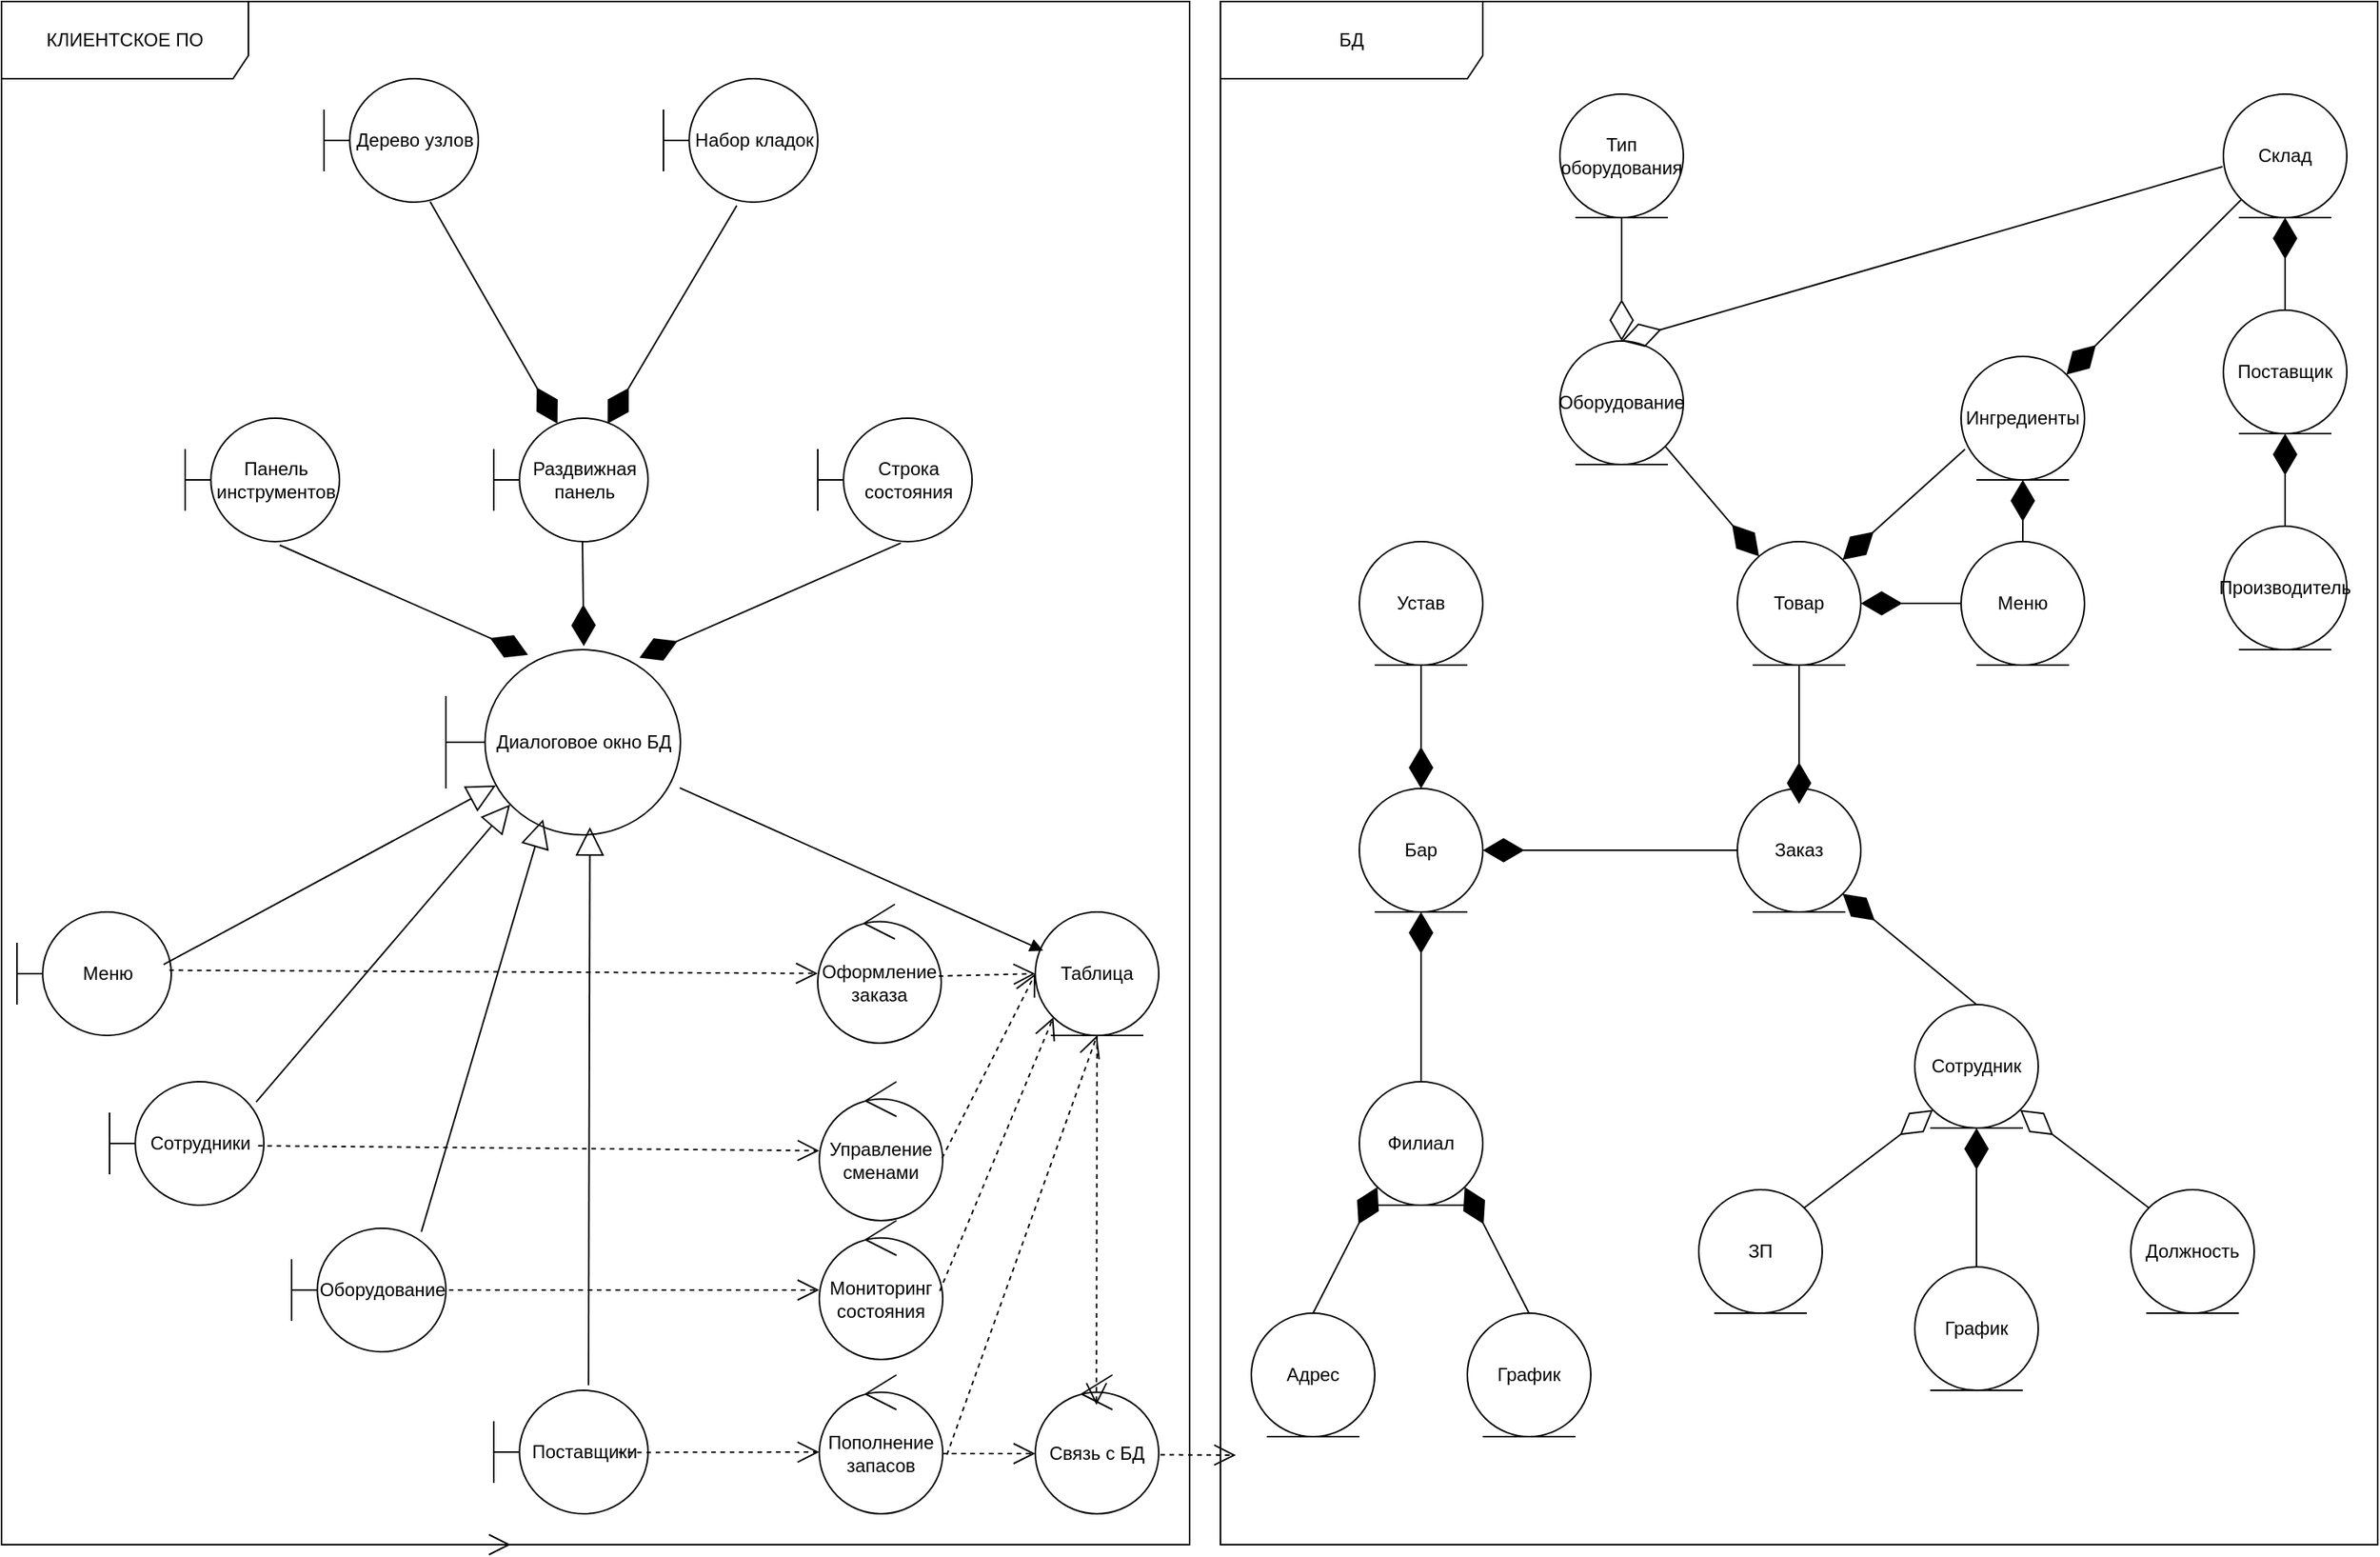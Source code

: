 <mxfile version="26.0.16">
  <diagram name="Страница — 1" id="t751vQZXDBzABGrhdOV8">
    <mxGraphModel dx="1509" dy="933" grid="1" gridSize="10" guides="1" tooltips="1" connect="1" arrows="1" fold="1" page="1" pageScale="1" pageWidth="827" pageHeight="1169" math="0" shadow="0">
      <root>
        <mxCell id="0" />
        <mxCell id="1" parent="0" />
        <mxCell id="PprOXFToUxEnvY2I9cIW-1" value="Диалоговое окно БД" style="shape=umlBoundary;whiteSpace=wrap;html=1;" vertex="1" parent="1">
          <mxGeometry x="328" y="440" width="152" height="120" as="geometry" />
        </mxCell>
        <mxCell id="PprOXFToUxEnvY2I9cIW-2" value="Панель инструментов" style="shape=umlBoundary;whiteSpace=wrap;html=1;" vertex="1" parent="1">
          <mxGeometry x="159" y="290" width="100" height="80" as="geometry" />
        </mxCell>
        <mxCell id="PprOXFToUxEnvY2I9cIW-3" value="Раздвижная панель" style="shape=umlBoundary;whiteSpace=wrap;html=1;" vertex="1" parent="1">
          <mxGeometry x="359" y="290" width="100" height="80" as="geometry" />
        </mxCell>
        <mxCell id="PprOXFToUxEnvY2I9cIW-4" value="Строка состояния" style="shape=umlBoundary;whiteSpace=wrap;html=1;" vertex="1" parent="1">
          <mxGeometry x="569" y="290" width="100" height="80" as="geometry" />
        </mxCell>
        <mxCell id="PprOXFToUxEnvY2I9cIW-5" value="Дерево узлов" style="shape=umlBoundary;whiteSpace=wrap;html=1;" vertex="1" parent="1">
          <mxGeometry x="249" y="70" width="100" height="80" as="geometry" />
        </mxCell>
        <mxCell id="PprOXFToUxEnvY2I9cIW-6" value="Набор кладок" style="shape=umlBoundary;whiteSpace=wrap;html=1;" vertex="1" parent="1">
          <mxGeometry x="469" y="70" width="100" height="80" as="geometry" />
        </mxCell>
        <mxCell id="PprOXFToUxEnvY2I9cIW-7" value="" style="endArrow=diamondThin;endFill=1;endSize=24;html=1;rounded=0;exitX=0.688;exitY=0.997;exitDx=0;exitDy=0;exitPerimeter=0;entryX=0.413;entryY=0.044;entryDx=0;entryDy=0;entryPerimeter=0;" edge="1" parent="1" source="PprOXFToUxEnvY2I9cIW-5" target="PprOXFToUxEnvY2I9cIW-3">
          <mxGeometry width="160" relative="1" as="geometry">
            <mxPoint x="269" y="280" as="sourcePoint" />
            <mxPoint x="429" y="280" as="targetPoint" />
          </mxGeometry>
        </mxCell>
        <mxCell id="PprOXFToUxEnvY2I9cIW-8" value="" style="endArrow=diamondThin;endFill=1;endSize=24;html=1;rounded=0;exitX=0.475;exitY=1.028;exitDx=0;exitDy=0;exitPerimeter=0;entryX=0.738;entryY=0.044;entryDx=0;entryDy=0;entryPerimeter=0;" edge="1" parent="1" source="PprOXFToUxEnvY2I9cIW-6" target="PprOXFToUxEnvY2I9cIW-3">
          <mxGeometry width="160" relative="1" as="geometry">
            <mxPoint x="269" y="280" as="sourcePoint" />
            <mxPoint x="429" y="280" as="targetPoint" />
          </mxGeometry>
        </mxCell>
        <mxCell id="PprOXFToUxEnvY2I9cIW-9" value="" style="endArrow=diamondThin;endFill=1;endSize=24;html=1;rounded=0;entryX=0.588;entryY=-0.019;entryDx=0;entryDy=0;entryPerimeter=0;exitX=0.575;exitY=0.997;exitDx=0;exitDy=0;exitPerimeter=0;" edge="1" parent="1" source="PprOXFToUxEnvY2I9cIW-3" target="PprOXFToUxEnvY2I9cIW-1">
          <mxGeometry width="160" relative="1" as="geometry">
            <mxPoint x="399" y="390" as="sourcePoint" />
            <mxPoint x="429" y="280" as="targetPoint" />
          </mxGeometry>
        </mxCell>
        <mxCell id="PprOXFToUxEnvY2I9cIW-10" value="" style="endArrow=diamondThin;endFill=1;endSize=24;html=1;rounded=0;exitX=0.613;exitY=1.028;exitDx=0;exitDy=0;exitPerimeter=0;entryX=0.35;entryY=0.028;entryDx=0;entryDy=0;entryPerimeter=0;" edge="1" parent="1" source="PprOXFToUxEnvY2I9cIW-2" target="PprOXFToUxEnvY2I9cIW-1">
          <mxGeometry width="160" relative="1" as="geometry">
            <mxPoint x="179.0" y="493.52" as="sourcePoint" />
            <mxPoint x="390.2" y="400" as="targetPoint" />
          </mxGeometry>
        </mxCell>
        <mxCell id="PprOXFToUxEnvY2I9cIW-11" value="" style="endArrow=diamondThin;endFill=1;endSize=24;html=1;rounded=0;exitX=0.538;exitY=1.012;exitDx=0;exitDy=0;exitPerimeter=0;entryX=0.825;entryY=0.044;entryDx=0;entryDy=0;entryPerimeter=0;" edge="1" parent="1" source="PprOXFToUxEnvY2I9cIW-4" target="PprOXFToUxEnvY2I9cIW-1">
          <mxGeometry width="160" relative="1" as="geometry">
            <mxPoint x="609" y="380" as="sourcePoint" />
            <mxPoint x="429" y="280" as="targetPoint" />
          </mxGeometry>
        </mxCell>
        <mxCell id="PprOXFToUxEnvY2I9cIW-12" value="Меню" style="shape=umlBoundary;whiteSpace=wrap;html=1;" vertex="1" parent="1">
          <mxGeometry x="50" y="610" width="100" height="80" as="geometry" />
        </mxCell>
        <mxCell id="PprOXFToUxEnvY2I9cIW-13" value="Сотрудники" style="shape=umlBoundary;whiteSpace=wrap;html=1;" vertex="1" parent="1">
          <mxGeometry x="110" y="720" width="100" height="80" as="geometry" />
        </mxCell>
        <mxCell id="PprOXFToUxEnvY2I9cIW-14" value="Оборудование" style="shape=umlBoundary;whiteSpace=wrap;html=1;" vertex="1" parent="1">
          <mxGeometry x="228" y="815" width="100" height="80" as="geometry" />
        </mxCell>
        <mxCell id="PprOXFToUxEnvY2I9cIW-15" value="Поставщики" style="shape=umlBoundary;whiteSpace=wrap;html=1;" vertex="1" parent="1">
          <mxGeometry x="359" y="920" width="100" height="80" as="geometry" />
        </mxCell>
        <mxCell id="PprOXFToUxEnvY2I9cIW-17" value="" style="endArrow=block;endSize=16;endFill=0;html=1;rounded=0;entryX=0.213;entryY=0.733;entryDx=0;entryDy=0;entryPerimeter=0;exitX=0.95;exitY=0.426;exitDx=0;exitDy=0;exitPerimeter=0;" edge="1" parent="1" source="PprOXFToUxEnvY2I9cIW-12" target="PprOXFToUxEnvY2I9cIW-1">
          <mxGeometry width="160" relative="1" as="geometry">
            <mxPoint x="90" y="568.91" as="sourcePoint" />
            <mxPoint x="388.1" y="510.0" as="targetPoint" />
          </mxGeometry>
        </mxCell>
        <mxCell id="PprOXFToUxEnvY2I9cIW-18" value="" style="endArrow=block;endSize=16;endFill=0;html=1;rounded=0;exitX=0.95;exitY=0.165;exitDx=0;exitDy=0;exitPerimeter=0;entryX=0.274;entryY=0.836;entryDx=0;entryDy=0;entryPerimeter=0;" edge="1" parent="1" source="PprOXFToUxEnvY2I9cIW-13" target="PprOXFToUxEnvY2I9cIW-1">
          <mxGeometry width="160" relative="1" as="geometry">
            <mxPoint x="300" y="700" as="sourcePoint" />
            <mxPoint x="460" y="700" as="targetPoint" />
          </mxGeometry>
        </mxCell>
        <mxCell id="PprOXFToUxEnvY2I9cIW-21" value="" style="endArrow=block;endSize=16;endFill=0;html=1;rounded=0;exitX=0.841;exitY=0.028;exitDx=0;exitDy=0;exitPerimeter=0;" edge="1" parent="1" source="PprOXFToUxEnvY2I9cIW-14">
          <mxGeometry width="160" relative="1" as="geometry">
            <mxPoint x="159" y="779.23" as="sourcePoint" />
            <mxPoint x="391" y="550" as="targetPoint" />
          </mxGeometry>
        </mxCell>
        <mxCell id="PprOXFToUxEnvY2I9cIW-22" value="" style="endArrow=block;endSize=16;endFill=0;html=1;rounded=0;exitX=0.614;exitY=-0.04;exitDx=0;exitDy=0;exitPerimeter=0;entryX=0.614;entryY=0.958;entryDx=0;entryDy=0;entryPerimeter=0;" edge="1" parent="1" source="PprOXFToUxEnvY2I9cIW-15" target="PprOXFToUxEnvY2I9cIW-1">
          <mxGeometry x="-1" y="232" width="160" relative="1" as="geometry">
            <mxPoint x="110" y="879.23" as="sourcePoint" />
            <mxPoint x="470" y="900" as="targetPoint" />
            <mxPoint x="-30" y="2" as="offset" />
          </mxGeometry>
        </mxCell>
        <mxCell id="PprOXFToUxEnvY2I9cIW-24" value="Таблица" style="ellipse;shape=umlEntity;whiteSpace=wrap;html=1;" vertex="1" parent="1">
          <mxGeometry x="710" y="610" width="80" height="80" as="geometry" />
        </mxCell>
        <mxCell id="PprOXFToUxEnvY2I9cIW-26" value="" style="html=1;verticalAlign=bottom;endArrow=block;curved=0;rounded=0;exitX=0.997;exitY=0.746;exitDx=0;exitDy=0;exitPerimeter=0;entryX=0.063;entryY=0.313;entryDx=0;entryDy=0;entryPerimeter=0;" edge="1" parent="1" source="PprOXFToUxEnvY2I9cIW-1" target="PprOXFToUxEnvY2I9cIW-24">
          <mxGeometry width="80" relative="1" as="geometry">
            <mxPoint x="580" y="690" as="sourcePoint" />
            <mxPoint x="660" y="690" as="targetPoint" />
          </mxGeometry>
        </mxCell>
        <mxCell id="PprOXFToUxEnvY2I9cIW-27" value="Оформление заказа" style="ellipse;shape=umlControl;whiteSpace=wrap;html=1;" vertex="1" parent="1">
          <mxGeometry x="569" y="605" width="80" height="90" as="geometry" />
        </mxCell>
        <mxCell id="PprOXFToUxEnvY2I9cIW-28" value="Управление сменами" style="ellipse;shape=umlControl;whiteSpace=wrap;html=1;" vertex="1" parent="1">
          <mxGeometry x="570" y="720" width="80" height="90" as="geometry" />
        </mxCell>
        <mxCell id="PprOXFToUxEnvY2I9cIW-29" value="Мониторинг состояния" style="ellipse;shape=umlControl;whiteSpace=wrap;html=1;" vertex="1" parent="1">
          <mxGeometry x="570" y="810" width="80" height="90" as="geometry" />
        </mxCell>
        <mxCell id="PprOXFToUxEnvY2I9cIW-30" value="Пополнение запасов" style="ellipse;shape=umlControl;whiteSpace=wrap;html=1;" vertex="1" parent="1">
          <mxGeometry x="570" y="910" width="80" height="90" as="geometry" />
        </mxCell>
        <mxCell id="PprOXFToUxEnvY2I9cIW-31" value="КЛИЕНТСКОЕ ПО" style="shape=umlFrame;whiteSpace=wrap;html=1;pointerEvents=0;width=160;height=50;" vertex="1" parent="1">
          <mxGeometry x="40" y="20" width="770" height="1000" as="geometry" />
        </mxCell>
        <mxCell id="PprOXFToUxEnvY2I9cIW-33" value="" style="endArrow=open;endSize=12;dashed=1;html=1;rounded=0;fontSize=12;curved=1;exitX=0.988;exitY=0.472;exitDx=0;exitDy=0;exitPerimeter=0;" edge="1" parent="1" source="PprOXFToUxEnvY2I9cIW-12" target="PprOXFToUxEnvY2I9cIW-27">
          <mxGeometry width="160" relative="1" as="geometry">
            <mxPoint x="168" y="649.38" as="sourcePoint" />
            <mxPoint x="328" y="649.38" as="targetPoint" />
          </mxGeometry>
        </mxCell>
        <mxCell id="PprOXFToUxEnvY2I9cIW-34" value="" style="endArrow=open;endSize=12;dashed=1;html=1;rounded=0;fontSize=12;curved=1;exitX=0.963;exitY=0.519;exitDx=0;exitDy=0;exitPerimeter=0;" edge="1" parent="1" source="PprOXFToUxEnvY2I9cIW-13" target="PprOXFToUxEnvY2I9cIW-28">
          <mxGeometry width="160" relative="1" as="geometry">
            <mxPoint x="240" y="750" as="sourcePoint" />
            <mxPoint x="400" y="750" as="targetPoint" />
          </mxGeometry>
        </mxCell>
        <mxCell id="PprOXFToUxEnvY2I9cIW-35" value="" style="endArrow=open;endSize=12;dashed=1;html=1;rounded=0;fontSize=12;curved=1;exitX=1.02;exitY=0.5;exitDx=0;exitDy=0;exitPerimeter=0;" edge="1" parent="1" source="PprOXFToUxEnvY2I9cIW-14" target="PprOXFToUxEnvY2I9cIW-29">
          <mxGeometry width="160" relative="1" as="geometry">
            <mxPoint x="349" y="849.38" as="sourcePoint" />
            <mxPoint x="509" y="849.38" as="targetPoint" />
          </mxGeometry>
        </mxCell>
        <mxCell id="PprOXFToUxEnvY2I9cIW-36" value="" style="endArrow=open;endSize=12;dashed=1;html=1;rounded=0;fontSize=12;curved=1;exitX=0.972;exitY=0.503;exitDx=0;exitDy=0;exitPerimeter=0;" edge="1" parent="1">
          <mxGeometry width="160" relative="1" as="geometry">
            <mxPoint x="440.0" y="960.24" as="sourcePoint" />
            <mxPoint x="570" y="960" as="targetPoint" />
          </mxGeometry>
        </mxCell>
        <mxCell id="PprOXFToUxEnvY2I9cIW-37" value="" style="endArrow=open;endSize=12;dashed=1;html=1;rounded=0;fontSize=12;curved=1;exitX=0.981;exitY=0.517;exitDx=0;exitDy=0;exitPerimeter=0;entryX=0;entryY=0.5;entryDx=0;entryDy=0;" edge="1" parent="1" source="PprOXFToUxEnvY2I9cIW-27" target="PprOXFToUxEnvY2I9cIW-24">
          <mxGeometry width="160" relative="1" as="geometry">
            <mxPoint x="667" y="750" as="sourcePoint" />
            <mxPoint x="827" y="750" as="targetPoint" />
          </mxGeometry>
        </mxCell>
        <mxCell id="PprOXFToUxEnvY2I9cIW-38" value="Связь с БД" style="ellipse;shape=umlControl;whiteSpace=wrap;html=1;" vertex="1" parent="1">
          <mxGeometry x="710" y="910" width="80" height="90" as="geometry" />
        </mxCell>
        <mxCell id="PprOXFToUxEnvY2I9cIW-39" value="" style="endArrow=open;endSize=12;dashed=1;html=1;rounded=0;fontSize=12;curved=1;" edge="1" parent="1">
          <mxGeometry width="160" relative="1" as="geometry">
            <mxPoint x="650" y="961" as="sourcePoint" />
            <mxPoint x="710" y="961" as="targetPoint" />
          </mxGeometry>
        </mxCell>
        <mxCell id="PprOXFToUxEnvY2I9cIW-40" value="БД" style="shape=umlFrame;whiteSpace=wrap;html=1;pointerEvents=0;width=170;height=50;" vertex="1" parent="1">
          <mxGeometry x="830" y="20" width="750" height="1000" as="geometry" />
        </mxCell>
        <mxCell id="PprOXFToUxEnvY2I9cIW-42" value="" style="endArrow=open;endSize=12;dashed=1;html=1;rounded=0;fontSize=12;curved=1;exitX=0.995;exitY=0.55;exitDx=0;exitDy=0;exitPerimeter=0;entryX=0;entryY=0.5;entryDx=0;entryDy=0;" edge="1" parent="1" source="PprOXFToUxEnvY2I9cIW-28" target="PprOXFToUxEnvY2I9cIW-24">
          <mxGeometry width="160" relative="1" as="geometry">
            <mxPoint x="670" y="770" as="sourcePoint" />
            <mxPoint x="830" y="770" as="targetPoint" />
          </mxGeometry>
        </mxCell>
        <mxCell id="PprOXFToUxEnvY2I9cIW-43" value="" style="endArrow=open;endSize=12;dashed=1;html=1;rounded=0;fontSize=12;curved=1;exitX=0.976;exitY=0.507;exitDx=0;exitDy=0;exitPerimeter=0;entryX=0;entryY=1;entryDx=0;entryDy=0;" edge="1" parent="1" source="PprOXFToUxEnvY2I9cIW-29" target="PprOXFToUxEnvY2I9cIW-24">
          <mxGeometry width="160" relative="1" as="geometry">
            <mxPoint x="680" y="850" as="sourcePoint" />
            <mxPoint x="840" y="850" as="targetPoint" />
          </mxGeometry>
        </mxCell>
        <mxCell id="PprOXFToUxEnvY2I9cIW-44" value="" style="endArrow=open;endSize=12;dashed=1;html=1;rounded=0;fontSize=12;curved=1;exitX=1.034;exitY=0.575;exitDx=0;exitDy=0;exitPerimeter=0;entryX=0.5;entryY=1;entryDx=0;entryDy=0;" edge="1" parent="1" source="PprOXFToUxEnvY2I9cIW-30" target="PprOXFToUxEnvY2I9cIW-24">
          <mxGeometry width="160" relative="1" as="geometry">
            <mxPoint x="680" y="870" as="sourcePoint" />
            <mxPoint x="840" y="870" as="targetPoint" />
          </mxGeometry>
        </mxCell>
        <mxCell id="PprOXFToUxEnvY2I9cIW-45" value="" style="endArrow=open;endSize=12;dashed=1;html=1;rounded=0;fontSize=12;curved=1;" edge="1" parent="1">
          <mxGeometry width="160" relative="1" as="geometry">
            <mxPoint x="210" y="1020" as="sourcePoint" />
            <mxPoint x="370" y="1020" as="targetPoint" />
          </mxGeometry>
        </mxCell>
        <mxCell id="PprOXFToUxEnvY2I9cIW-46" value="" style="endArrow=open;endSize=12;dashed=1;html=1;rounded=0;fontSize=12;curved=1;exitX=0.5;exitY=1;exitDx=0;exitDy=0;entryX=0.495;entryY=0.216;entryDx=0;entryDy=0;entryPerimeter=0;" edge="1" parent="1" source="PprOXFToUxEnvY2I9cIW-24" target="PprOXFToUxEnvY2I9cIW-38">
          <mxGeometry width="160" relative="1" as="geometry">
            <mxPoint x="760" y="770" as="sourcePoint" />
            <mxPoint x="920" y="770" as="targetPoint" />
          </mxGeometry>
        </mxCell>
        <mxCell id="PprOXFToUxEnvY2I9cIW-47" value="Заказ" style="ellipse;shape=umlEntity;whiteSpace=wrap;html=1;" vertex="1" parent="1">
          <mxGeometry x="1165" y="530" width="80" height="80" as="geometry" />
        </mxCell>
        <mxCell id="PprOXFToUxEnvY2I9cIW-49" value="Ингредиенты" style="ellipse;shape=umlEntity;whiteSpace=wrap;html=1;" vertex="1" parent="1">
          <mxGeometry x="1310" y="250" width="80" height="80" as="geometry" />
        </mxCell>
        <mxCell id="PprOXFToUxEnvY2I9cIW-50" value="Оборудование" style="ellipse;shape=umlEntity;whiteSpace=wrap;html=1;" vertex="1" parent="1">
          <mxGeometry x="1050" y="240" width="80" height="80" as="geometry" />
        </mxCell>
        <mxCell id="PprOXFToUxEnvY2I9cIW-51" value="Товар" style="ellipse;shape=umlEntity;whiteSpace=wrap;html=1;" vertex="1" parent="1">
          <mxGeometry x="1165" y="370" width="80" height="80" as="geometry" />
        </mxCell>
        <mxCell id="PprOXFToUxEnvY2I9cIW-53" value="Склад" style="ellipse;shape=umlEntity;whiteSpace=wrap;html=1;" vertex="1" parent="1">
          <mxGeometry x="1480" y="80" width="80" height="80" as="geometry" />
        </mxCell>
        <mxCell id="PprOXFToUxEnvY2I9cIW-54" value="Бар" style="ellipse;shape=umlEntity;whiteSpace=wrap;html=1;" vertex="1" parent="1">
          <mxGeometry x="920" y="530" width="80" height="80" as="geometry" />
        </mxCell>
        <mxCell id="PprOXFToUxEnvY2I9cIW-60" value="" style="endArrow=diamondThin;endFill=1;endSize=24;html=1;rounded=0;fontSize=12;curved=1;exitX=0.5;exitY=1;exitDx=0;exitDy=0;" edge="1" parent="1" source="PprOXFToUxEnvY2I9cIW-51">
          <mxGeometry width="160" relative="1" as="geometry">
            <mxPoint x="1050" y="540" as="sourcePoint" />
            <mxPoint x="1205" y="540" as="targetPoint" />
          </mxGeometry>
        </mxCell>
        <mxCell id="PprOXFToUxEnvY2I9cIW-61" value="" style="endArrow=diamondThin;endFill=1;endSize=24;html=1;rounded=0;fontSize=12;curved=1;exitX=0.032;exitY=0.752;exitDx=0;exitDy=0;exitPerimeter=0;entryX=1;entryY=0;entryDx=0;entryDy=0;" edge="1" parent="1" source="PprOXFToUxEnvY2I9cIW-49" target="PprOXFToUxEnvY2I9cIW-51">
          <mxGeometry width="160" relative="1" as="geometry">
            <mxPoint x="1330" y="390" as="sourcePoint" />
            <mxPoint x="1490" y="390" as="targetPoint" />
          </mxGeometry>
        </mxCell>
        <mxCell id="PprOXFToUxEnvY2I9cIW-62" value="" style="endArrow=diamondThin;endFill=1;endSize=24;html=1;rounded=0;fontSize=12;curved=1;exitX=1;exitY=1;exitDx=0;exitDy=0;" edge="1" parent="1" source="PprOXFToUxEnvY2I9cIW-50" target="PprOXFToUxEnvY2I9cIW-51">
          <mxGeometry width="160" relative="1" as="geometry">
            <mxPoint x="1081" y="368.95" as="sourcePoint" />
            <mxPoint x="1241" y="368.95" as="targetPoint" />
          </mxGeometry>
        </mxCell>
        <mxCell id="PprOXFToUxEnvY2I9cIW-63" value="" style="endArrow=diamondThin;endFill=0;endSize=24;html=1;rounded=0;fontSize=12;curved=1;exitX=-0.007;exitY=0.588;exitDx=0;exitDy=0;exitPerimeter=0;entryX=0.5;entryY=0;entryDx=0;entryDy=0;" edge="1" parent="1" source="PprOXFToUxEnvY2I9cIW-53" target="PprOXFToUxEnvY2I9cIW-50">
          <mxGeometry width="160" relative="1" as="geometry">
            <mxPoint x="1140" y="180" as="sourcePoint" />
            <mxPoint x="1300" y="180" as="targetPoint" />
          </mxGeometry>
        </mxCell>
        <mxCell id="PprOXFToUxEnvY2I9cIW-64" value="" style="endArrow=diamondThin;endFill=1;endSize=24;html=1;rounded=0;fontSize=12;curved=1;exitX=0;exitY=0.5;exitDx=0;exitDy=0;entryX=1;entryY=0.5;entryDx=0;entryDy=0;" edge="1" parent="1" source="PprOXFToUxEnvY2I9cIW-47" target="PprOXFToUxEnvY2I9cIW-54">
          <mxGeometry width="160" relative="1" as="geometry">
            <mxPoint x="1050" y="540" as="sourcePoint" />
            <mxPoint x="1210" y="540" as="targetPoint" />
          </mxGeometry>
        </mxCell>
        <mxCell id="PprOXFToUxEnvY2I9cIW-66" value="Сотрудник" style="ellipse;shape=umlEntity;whiteSpace=wrap;html=1;" vertex="1" parent="1">
          <mxGeometry x="1280" y="670" width="80" height="80" as="geometry" />
        </mxCell>
        <mxCell id="PprOXFToUxEnvY2I9cIW-68" value="Должность" style="ellipse;shape=umlEntity;whiteSpace=wrap;html=1;" vertex="1" parent="1">
          <mxGeometry x="1420" y="790" width="80" height="80" as="geometry" />
        </mxCell>
        <mxCell id="PprOXFToUxEnvY2I9cIW-69" value="График" style="ellipse;shape=umlEntity;whiteSpace=wrap;html=1;" vertex="1" parent="1">
          <mxGeometry x="1280" y="840" width="80" height="80" as="geometry" />
        </mxCell>
        <mxCell id="PprOXFToUxEnvY2I9cIW-70" value="" style="endArrow=diamondThin;endFill=1;endSize=24;html=1;rounded=0;fontSize=12;curved=1;exitX=0.5;exitY=0;exitDx=0;exitDy=0;entryX=0.5;entryY=1;entryDx=0;entryDy=0;" edge="1" parent="1" source="PprOXFToUxEnvY2I9cIW-69" target="PprOXFToUxEnvY2I9cIW-66">
          <mxGeometry width="160" relative="1" as="geometry">
            <mxPoint x="1050" y="640" as="sourcePoint" />
            <mxPoint x="1210" y="640" as="targetPoint" />
          </mxGeometry>
        </mxCell>
        <mxCell id="PprOXFToUxEnvY2I9cIW-72" value="" style="endArrow=diamondThin;endFill=0;endSize=24;html=1;rounded=0;fontSize=12;curved=1;exitX=0;exitY=0;exitDx=0;exitDy=0;entryX=1;entryY=1;entryDx=0;entryDy=0;" edge="1" parent="1" source="PprOXFToUxEnvY2I9cIW-68" target="PprOXFToUxEnvY2I9cIW-66">
          <mxGeometry width="160" relative="1" as="geometry">
            <mxPoint x="1050" y="640" as="sourcePoint" />
            <mxPoint x="1210" y="640" as="targetPoint" />
          </mxGeometry>
        </mxCell>
        <mxCell id="PprOXFToUxEnvY2I9cIW-73" value="ЗП" style="ellipse;shape=umlEntity;whiteSpace=wrap;html=1;" vertex="1" parent="1">
          <mxGeometry x="1140" y="790" width="80" height="80" as="geometry" />
        </mxCell>
        <mxCell id="PprOXFToUxEnvY2I9cIW-74" value="" style="endArrow=diamondThin;endFill=0;endSize=24;html=1;rounded=0;fontSize=12;curved=1;exitX=1;exitY=0;exitDx=0;exitDy=0;entryX=0;entryY=1;entryDx=0;entryDy=0;" edge="1" parent="1" source="PprOXFToUxEnvY2I9cIW-73" target="PprOXFToUxEnvY2I9cIW-66">
          <mxGeometry width="160" relative="1" as="geometry">
            <mxPoint x="1050" y="640" as="sourcePoint" />
            <mxPoint x="1210" y="640" as="targetPoint" />
          </mxGeometry>
        </mxCell>
        <mxCell id="PprOXFToUxEnvY2I9cIW-75" value="" style="endArrow=diamondThin;endFill=1;endSize=24;html=1;rounded=0;fontSize=12;curved=1;exitX=0.5;exitY=0;exitDx=0;exitDy=0;entryX=1;entryY=1;entryDx=0;entryDy=0;" edge="1" parent="1" source="PprOXFToUxEnvY2I9cIW-66" target="PprOXFToUxEnvY2I9cIW-47">
          <mxGeometry width="160" relative="1" as="geometry">
            <mxPoint x="1050" y="640" as="sourcePoint" />
            <mxPoint x="1210" y="640" as="targetPoint" />
          </mxGeometry>
        </mxCell>
        <mxCell id="PprOXFToUxEnvY2I9cIW-77" value="Филиал" style="ellipse;shape=umlEntity;whiteSpace=wrap;html=1;" vertex="1" parent="1">
          <mxGeometry x="920" y="720" width="80" height="80" as="geometry" />
        </mxCell>
        <mxCell id="PprOXFToUxEnvY2I9cIW-79" value="Поставщик" style="ellipse;shape=umlEntity;whiteSpace=wrap;html=1;" vertex="1" parent="1">
          <mxGeometry x="1480" y="220" width="80" height="80" as="geometry" />
        </mxCell>
        <mxCell id="PprOXFToUxEnvY2I9cIW-80" value="Производитель" style="ellipse;shape=umlEntity;whiteSpace=wrap;html=1;" vertex="1" parent="1">
          <mxGeometry x="1480" y="360" width="80" height="80" as="geometry" />
        </mxCell>
        <mxCell id="PprOXFToUxEnvY2I9cIW-81" value="" style="endArrow=diamondThin;endFill=1;endSize=24;html=1;rounded=0;fontSize=12;curved=1;exitX=0;exitY=1;exitDx=0;exitDy=0;entryX=1;entryY=0;entryDx=0;entryDy=0;" edge="1" parent="1" source="PprOXFToUxEnvY2I9cIW-53" target="PprOXFToUxEnvY2I9cIW-49">
          <mxGeometry width="160" relative="1" as="geometry">
            <mxPoint x="1100" y="430" as="sourcePoint" />
            <mxPoint x="1260" y="430" as="targetPoint" />
          </mxGeometry>
        </mxCell>
        <mxCell id="PprOXFToUxEnvY2I9cIW-82" value="" style="endArrow=diamondThin;endFill=1;endSize=24;html=1;rounded=0;fontSize=12;curved=1;exitX=0.5;exitY=0;exitDx=0;exitDy=0;entryX=0.5;entryY=1;entryDx=0;entryDy=0;" edge="1" parent="1" source="PprOXFToUxEnvY2I9cIW-80" target="PprOXFToUxEnvY2I9cIW-79">
          <mxGeometry width="160" relative="1" as="geometry">
            <mxPoint x="1100" y="430" as="sourcePoint" />
            <mxPoint x="1260" y="430" as="targetPoint" />
          </mxGeometry>
        </mxCell>
        <mxCell id="PprOXFToUxEnvY2I9cIW-84" value="" style="endArrow=diamondThin;endFill=1;endSize=24;html=1;rounded=0;fontSize=12;curved=1;entryX=0.5;entryY=1;entryDx=0;entryDy=0;exitX=0.5;exitY=0;exitDx=0;exitDy=0;" edge="1" parent="1" source="PprOXFToUxEnvY2I9cIW-79" target="PprOXFToUxEnvY2I9cIW-53">
          <mxGeometry width="160" relative="1" as="geometry">
            <mxPoint x="1100" y="430" as="sourcePoint" />
            <mxPoint x="1260" y="430" as="targetPoint" />
          </mxGeometry>
        </mxCell>
        <mxCell id="PprOXFToUxEnvY2I9cIW-85" value="Адрес" style="ellipse;shape=umlEntity;whiteSpace=wrap;html=1;" vertex="1" parent="1">
          <mxGeometry x="850" y="870" width="80" height="80" as="geometry" />
        </mxCell>
        <mxCell id="PprOXFToUxEnvY2I9cIW-86" value="График" style="ellipse;shape=umlEntity;whiteSpace=wrap;html=1;" vertex="1" parent="1">
          <mxGeometry x="990" y="870" width="80" height="80" as="geometry" />
        </mxCell>
        <mxCell id="PprOXFToUxEnvY2I9cIW-89" value="" style="endArrow=diamondThin;endFill=1;endSize=24;html=1;rounded=0;fontSize=12;curved=1;exitX=0.5;exitY=0;exitDx=0;exitDy=0;entryX=0;entryY=1;entryDx=0;entryDy=0;" edge="1" parent="1" source="PprOXFToUxEnvY2I9cIW-85" target="PprOXFToUxEnvY2I9cIW-77">
          <mxGeometry width="160" relative="1" as="geometry">
            <mxPoint x="880" y="850" as="sourcePoint" />
            <mxPoint x="950" y="710" as="targetPoint" />
          </mxGeometry>
        </mxCell>
        <mxCell id="PprOXFToUxEnvY2I9cIW-90" value="" style="endArrow=diamondThin;endFill=1;endSize=24;html=1;rounded=0;fontSize=12;curved=1;exitX=0.5;exitY=0;exitDx=0;exitDy=0;entryX=1;entryY=1;entryDx=0;entryDy=0;" edge="1" parent="1" source="PprOXFToUxEnvY2I9cIW-86" target="PprOXFToUxEnvY2I9cIW-77">
          <mxGeometry width="160" relative="1" as="geometry">
            <mxPoint x="1050" y="820" as="sourcePoint" />
            <mxPoint x="990" y="680" as="targetPoint" />
          </mxGeometry>
        </mxCell>
        <mxCell id="PprOXFToUxEnvY2I9cIW-91" value="" style="endArrow=diamondThin;endFill=1;endSize=24;html=1;rounded=0;fontSize=12;curved=1;exitX=0.5;exitY=0;exitDx=0;exitDy=0;entryX=0.5;entryY=1;entryDx=0;entryDy=0;" edge="1" parent="1" source="PprOXFToUxEnvY2I9cIW-77" target="PprOXFToUxEnvY2I9cIW-54">
          <mxGeometry width="160" relative="1" as="geometry">
            <mxPoint x="1100" y="750" as="sourcePoint" />
            <mxPoint x="1260" y="750" as="targetPoint" />
          </mxGeometry>
        </mxCell>
        <mxCell id="PprOXFToUxEnvY2I9cIW-92" value="Устав" style="ellipse;shape=umlEntity;whiteSpace=wrap;html=1;" vertex="1" parent="1">
          <mxGeometry x="920" y="370" width="80" height="80" as="geometry" />
        </mxCell>
        <mxCell id="PprOXFToUxEnvY2I9cIW-93" value="" style="endArrow=diamondThin;endFill=1;endSize=24;html=1;rounded=0;fontSize=12;curved=1;exitX=0.5;exitY=1;exitDx=0;exitDy=0;entryX=0.5;entryY=0;entryDx=0;entryDy=0;" edge="1" parent="1" source="PprOXFToUxEnvY2I9cIW-92" target="PprOXFToUxEnvY2I9cIW-54">
          <mxGeometry width="160" relative="1" as="geometry">
            <mxPoint x="1100" y="540" as="sourcePoint" />
            <mxPoint x="1260" y="540" as="targetPoint" />
          </mxGeometry>
        </mxCell>
        <mxCell id="PprOXFToUxEnvY2I9cIW-95" value="Тип оборудования" style="ellipse;shape=umlEntity;whiteSpace=wrap;html=1;" vertex="1" parent="1">
          <mxGeometry x="1050" y="80" width="80" height="80" as="geometry" />
        </mxCell>
        <mxCell id="PprOXFToUxEnvY2I9cIW-96" value="" style="endArrow=diamondThin;endFill=0;endSize=24;html=1;rounded=0;fontSize=12;curved=1;exitX=0.5;exitY=1;exitDx=0;exitDy=0;" edge="1" parent="1" source="PprOXFToUxEnvY2I9cIW-95" target="PprOXFToUxEnvY2I9cIW-50">
          <mxGeometry width="160" relative="1" as="geometry">
            <mxPoint x="1150" y="430" as="sourcePoint" />
            <mxPoint x="1310" y="430" as="targetPoint" />
          </mxGeometry>
        </mxCell>
        <mxCell id="PprOXFToUxEnvY2I9cIW-99" value="Меню" style="ellipse;shape=umlEntity;whiteSpace=wrap;html=1;" vertex="1" parent="1">
          <mxGeometry x="1310" y="370" width="80" height="80" as="geometry" />
        </mxCell>
        <mxCell id="PprOXFToUxEnvY2I9cIW-100" value="" style="endArrow=diamondThin;endFill=1;endSize=24;html=1;rounded=0;fontSize=12;curved=1;entryX=0.5;entryY=1;entryDx=0;entryDy=0;exitX=0.5;exitY=0;exitDx=0;exitDy=0;" edge="1" parent="1" source="PprOXFToUxEnvY2I9cIW-99" target="PprOXFToUxEnvY2I9cIW-49">
          <mxGeometry width="160" relative="1" as="geometry">
            <mxPoint x="1310" y="499.47" as="sourcePoint" />
            <mxPoint x="1470" y="499.47" as="targetPoint" />
          </mxGeometry>
        </mxCell>
        <mxCell id="PprOXFToUxEnvY2I9cIW-101" value="" style="endArrow=diamondThin;endFill=1;endSize=24;html=1;rounded=0;fontSize=12;curved=1;exitX=0;exitY=0.5;exitDx=0;exitDy=0;entryX=1;entryY=0.5;entryDx=0;entryDy=0;" edge="1" parent="1" source="PprOXFToUxEnvY2I9cIW-99" target="PprOXFToUxEnvY2I9cIW-51">
          <mxGeometry width="160" relative="1" as="geometry">
            <mxPoint x="1150" y="540" as="sourcePoint" />
            <mxPoint x="1310" y="540" as="targetPoint" />
          </mxGeometry>
        </mxCell>
        <mxCell id="PprOXFToUxEnvY2I9cIW-102" value="" style="endArrow=open;endSize=12;dashed=1;html=1;rounded=0;fontSize=12;curved=1;exitX=1.013;exitY=0.575;exitDx=0;exitDy=0;exitPerimeter=0;" edge="1" parent="1" source="PprOXFToUxEnvY2I9cIW-38">
          <mxGeometry width="160" relative="1" as="geometry">
            <mxPoint x="810" y="970" as="sourcePoint" />
            <mxPoint x="840" y="962" as="targetPoint" />
          </mxGeometry>
        </mxCell>
      </root>
    </mxGraphModel>
  </diagram>
</mxfile>
